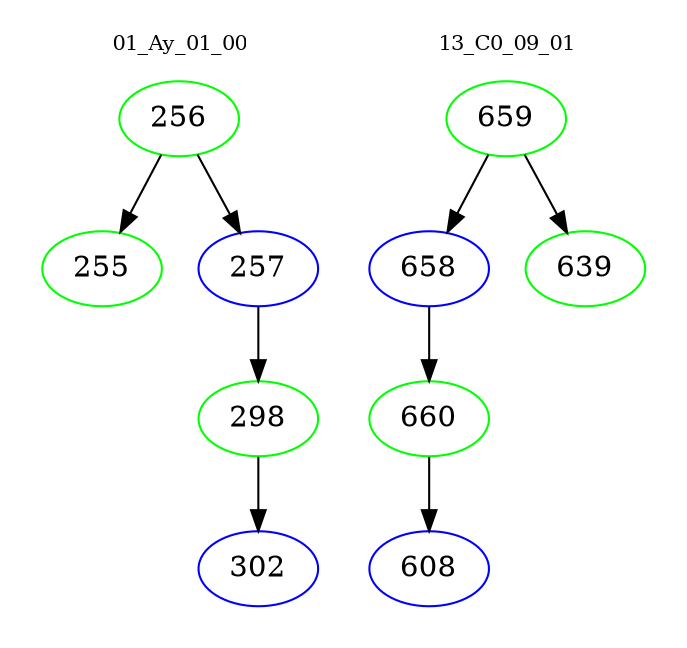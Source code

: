 digraph{
subgraph cluster_0 {
color = white
label = "01_Ay_01_00";
fontsize=10;
T0_256 [label="256", color="green"]
T0_256 -> T0_255 [color="black"]
T0_255 [label="255", color="green"]
T0_256 -> T0_257 [color="black"]
T0_257 [label="257", color="blue"]
T0_257 -> T0_298 [color="black"]
T0_298 [label="298", color="green"]
T0_298 -> T0_302 [color="black"]
T0_302 [label="302", color="blue"]
}
subgraph cluster_1 {
color = white
label = "13_C0_09_01";
fontsize=10;
T1_659 [label="659", color="green"]
T1_659 -> T1_658 [color="black"]
T1_658 [label="658", color="blue"]
T1_658 -> T1_660 [color="black"]
T1_660 [label="660", color="green"]
T1_660 -> T1_608 [color="black"]
T1_608 [label="608", color="blue"]
T1_659 -> T1_639 [color="black"]
T1_639 [label="639", color="green"]
}
}
